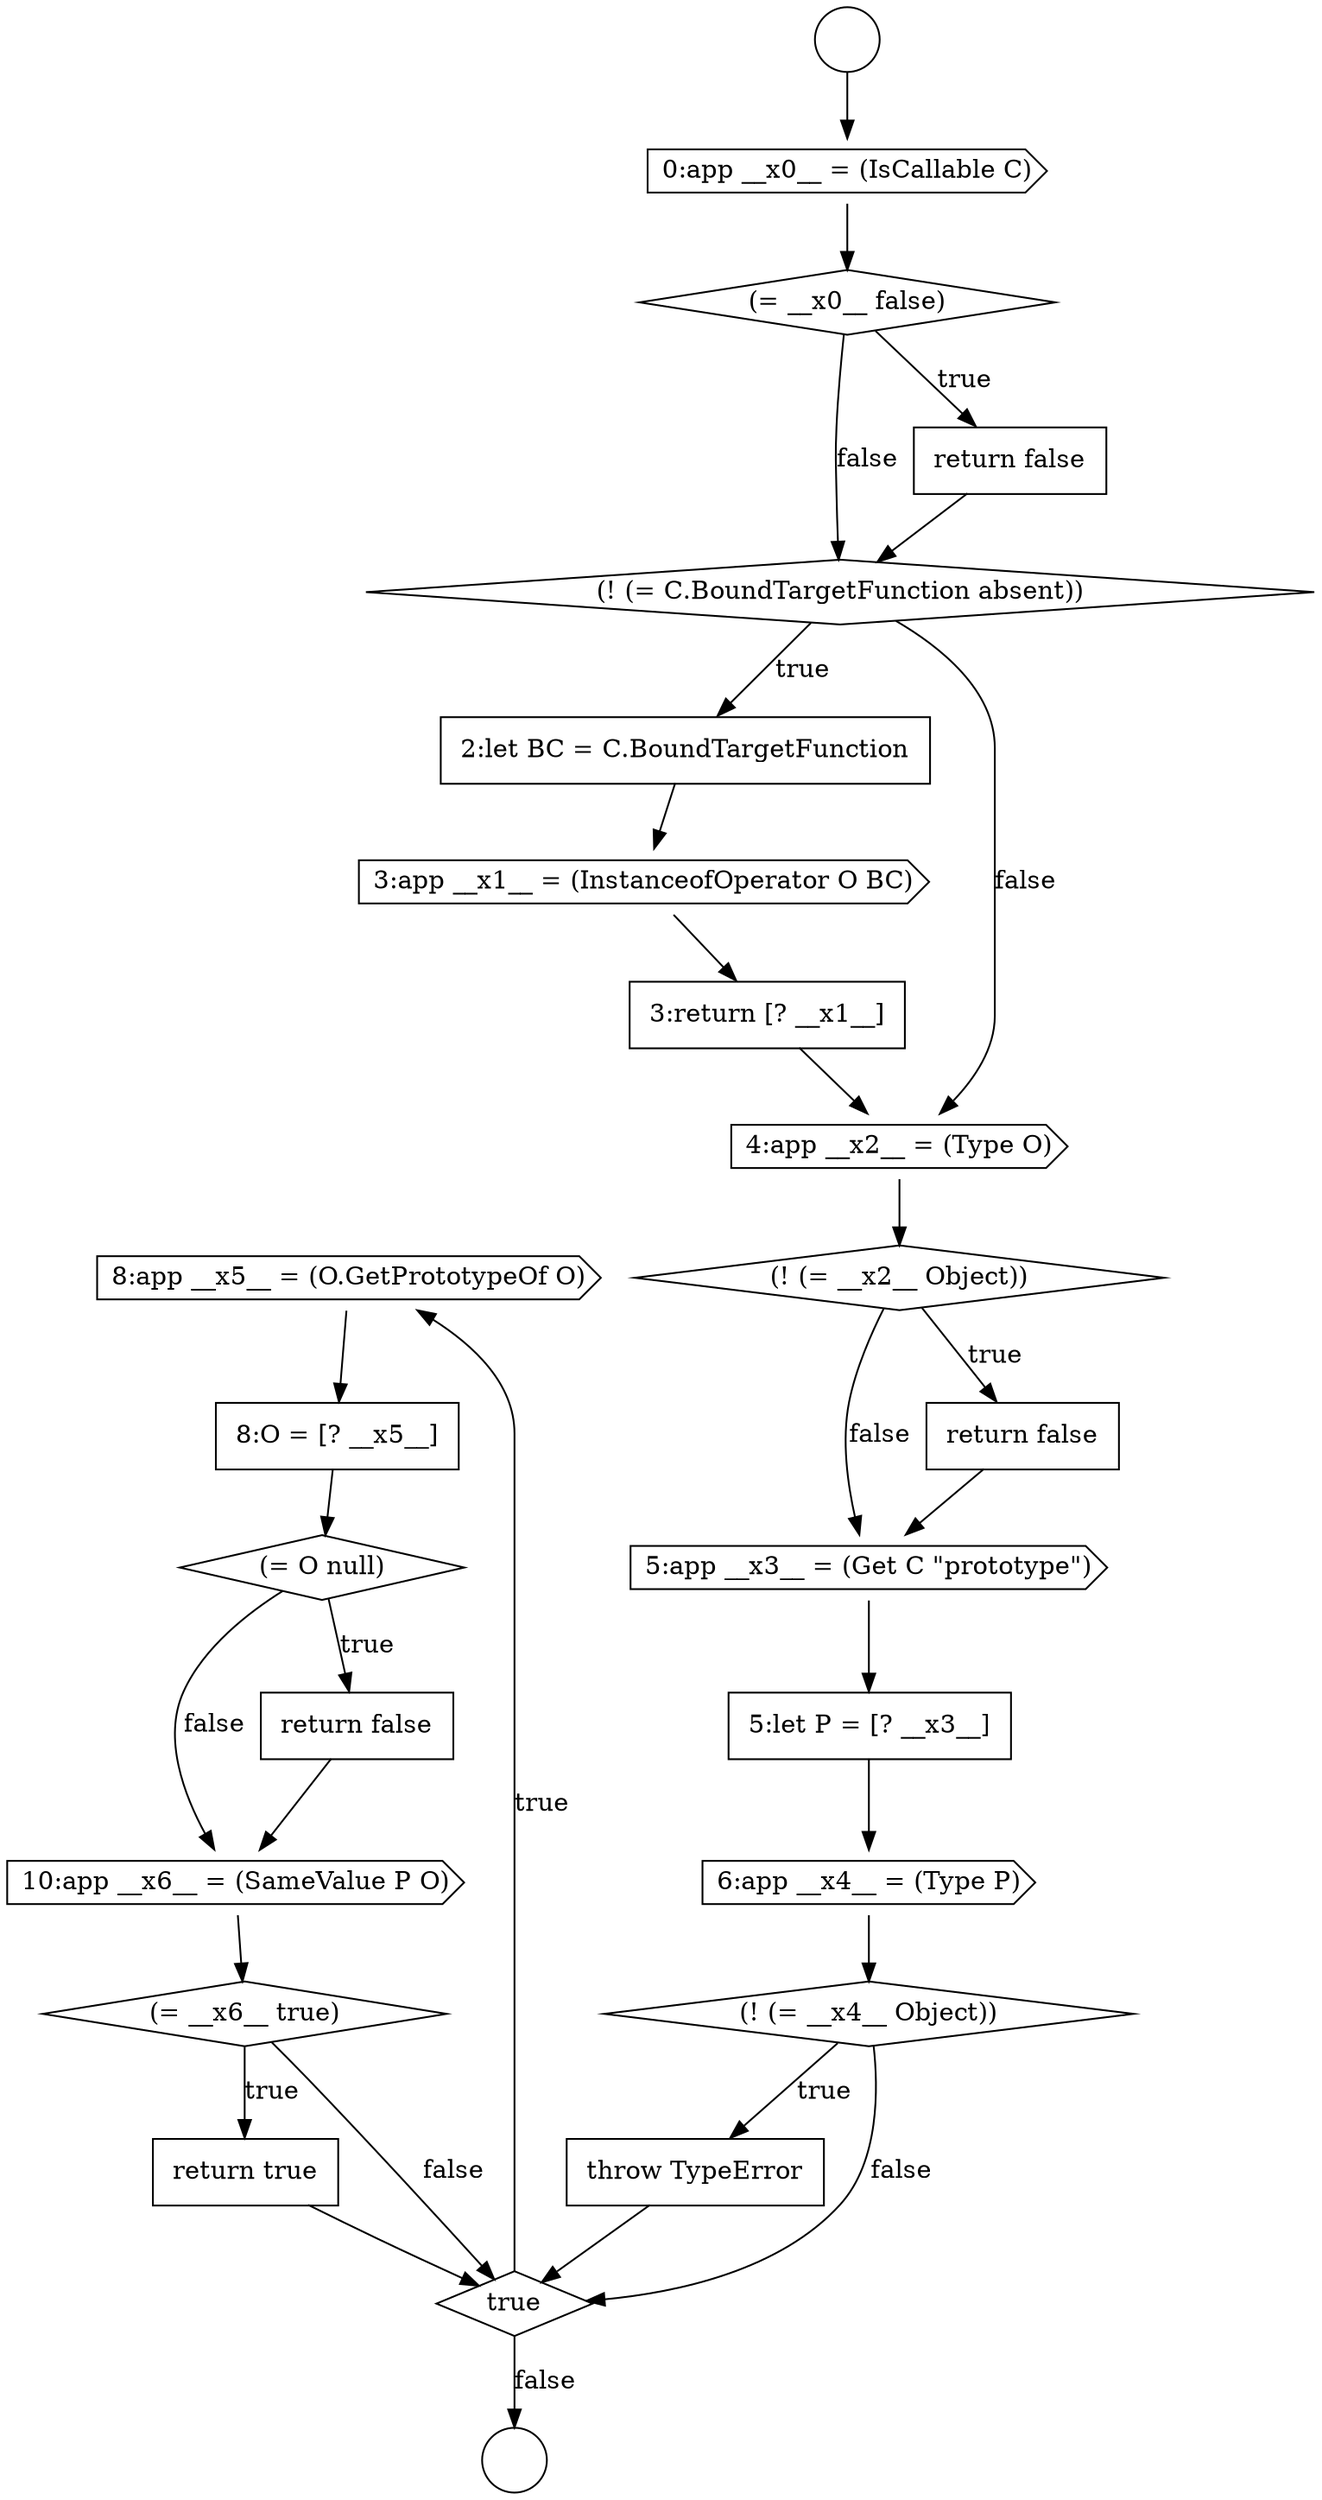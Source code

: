 digraph {
  node1001 [shape=cds, label=<<font color="black">8:app __x5__ = (O.GetPrototypeOf O)</font>> color="black" fillcolor="white" style=filled]
  node1007 [shape=none, margin=0, label=<<font color="black">
    <table border="0" cellborder="1" cellspacing="0" cellpadding="10">
      <tr><td align="left">return true</td></tr>
    </table>
  </font>> color="black" fillcolor="white" style=filled]
  node991 [shape=none, margin=0, label=<<font color="black">
    <table border="0" cellborder="1" cellspacing="0" cellpadding="10">
      <tr><td align="left">3:return [? __x1__]</td></tr>
    </table>
  </font>> color="black" fillcolor="white" style=filled]
  node995 [shape=cds, label=<<font color="black">5:app __x3__ = (Get C &quot;prototype&quot;)</font>> color="black" fillcolor="white" style=filled]
  node999 [shape=none, margin=0, label=<<font color="black">
    <table border="0" cellborder="1" cellspacing="0" cellpadding="10">
      <tr><td align="left">throw TypeError</td></tr>
    </table>
  </font>> color="black" fillcolor="white" style=filled]
  node1005 [shape=cds, label=<<font color="black">10:app __x6__ = (SameValue P O)</font>> color="black" fillcolor="white" style=filled]
  node994 [shape=none, margin=0, label=<<font color="black">
    <table border="0" cellborder="1" cellspacing="0" cellpadding="10">
      <tr><td align="left">return false</td></tr>
    </table>
  </font>> color="black" fillcolor="white" style=filled]
  node998 [shape=diamond, label=<<font color="black">(! (= __x4__ Object))</font>> color="black" fillcolor="white" style=filled]
  node988 [shape=diamond, label=<<font color="black">(! (= C.BoundTargetFunction absent))</font>> color="black" fillcolor="white" style=filled]
  node1006 [shape=diamond, label=<<font color="black">(= __x6__ true)</font>> color="black" fillcolor="white" style=filled]
  node989 [shape=none, margin=0, label=<<font color="black">
    <table border="0" cellborder="1" cellspacing="0" cellpadding="10">
      <tr><td align="left">2:let BC = C.BoundTargetFunction</td></tr>
    </table>
  </font>> color="black" fillcolor="white" style=filled]
  node997 [shape=cds, label=<<font color="black">6:app __x4__ = (Type P)</font>> color="black" fillcolor="white" style=filled]
  node985 [shape=cds, label=<<font color="black">0:app __x0__ = (IsCallable C)</font>> color="black" fillcolor="white" style=filled]
  node984 [shape=circle label=" " color="black" fillcolor="white" style=filled]
  node1002 [shape=none, margin=0, label=<<font color="black">
    <table border="0" cellborder="1" cellspacing="0" cellpadding="10">
      <tr><td align="left">8:O = [? __x5__]</td></tr>
    </table>
  </font>> color="black" fillcolor="white" style=filled]
  node990 [shape=cds, label=<<font color="black">3:app __x1__ = (InstanceofOperator O BC)</font>> color="black" fillcolor="white" style=filled]
  node996 [shape=none, margin=0, label=<<font color="black">
    <table border="0" cellborder="1" cellspacing="0" cellpadding="10">
      <tr><td align="left">5:let P = [? __x3__]</td></tr>
    </table>
  </font>> color="black" fillcolor="white" style=filled]
  node983 [shape=circle label=" " color="black" fillcolor="white" style=filled]
  node986 [shape=diamond, label=<<font color="black">(= __x0__ false)</font>> color="black" fillcolor="white" style=filled]
  node1000 [shape=diamond, label=<<font color="black">true</font>> color="black" fillcolor="white" style=filled]
  node1003 [shape=diamond, label=<<font color="black">(= O null)</font>> color="black" fillcolor="white" style=filled]
  node993 [shape=diamond, label=<<font color="black">(! (= __x2__ Object))</font>> color="black" fillcolor="white" style=filled]
  node987 [shape=none, margin=0, label=<<font color="black">
    <table border="0" cellborder="1" cellspacing="0" cellpadding="10">
      <tr><td align="left">return false</td></tr>
    </table>
  </font>> color="black" fillcolor="white" style=filled]
  node992 [shape=cds, label=<<font color="black">4:app __x2__ = (Type O)</font>> color="black" fillcolor="white" style=filled]
  node1004 [shape=none, margin=0, label=<<font color="black">
    <table border="0" cellborder="1" cellspacing="0" cellpadding="10">
      <tr><td align="left">return false</td></tr>
    </table>
  </font>> color="black" fillcolor="white" style=filled]
  node994 -> node995 [ color="black"]
  node1002 -> node1003 [ color="black"]
  node983 -> node985 [ color="black"]
  node1003 -> node1004 [label=<<font color="black">true</font>> color="black"]
  node1003 -> node1005 [label=<<font color="black">false</font>> color="black"]
  node1000 -> node1001 [label=<<font color="black">true</font>> color="black"]
  node1000 -> node984 [label=<<font color="black">false</font>> color="black"]
  node1007 -> node1000 [ color="black"]
  node986 -> node987 [label=<<font color="black">true</font>> color="black"]
  node986 -> node988 [label=<<font color="black">false</font>> color="black"]
  node985 -> node986 [ color="black"]
  node988 -> node989 [label=<<font color="black">true</font>> color="black"]
  node988 -> node992 [label=<<font color="black">false</font>> color="black"]
  node987 -> node988 [ color="black"]
  node997 -> node998 [ color="black"]
  node1004 -> node1005 [ color="black"]
  node993 -> node994 [label=<<font color="black">true</font>> color="black"]
  node993 -> node995 [label=<<font color="black">false</font>> color="black"]
  node1006 -> node1007 [label=<<font color="black">true</font>> color="black"]
  node1006 -> node1000 [label=<<font color="black">false</font>> color="black"]
  node1001 -> node1002 [ color="black"]
  node998 -> node999 [label=<<font color="black">true</font>> color="black"]
  node998 -> node1000 [label=<<font color="black">false</font>> color="black"]
  node990 -> node991 [ color="black"]
  node992 -> node993 [ color="black"]
  node991 -> node992 [ color="black"]
  node999 -> node1000 [ color="black"]
  node996 -> node997 [ color="black"]
  node995 -> node996 [ color="black"]
  node1005 -> node1006 [ color="black"]
  node989 -> node990 [ color="black"]
}

